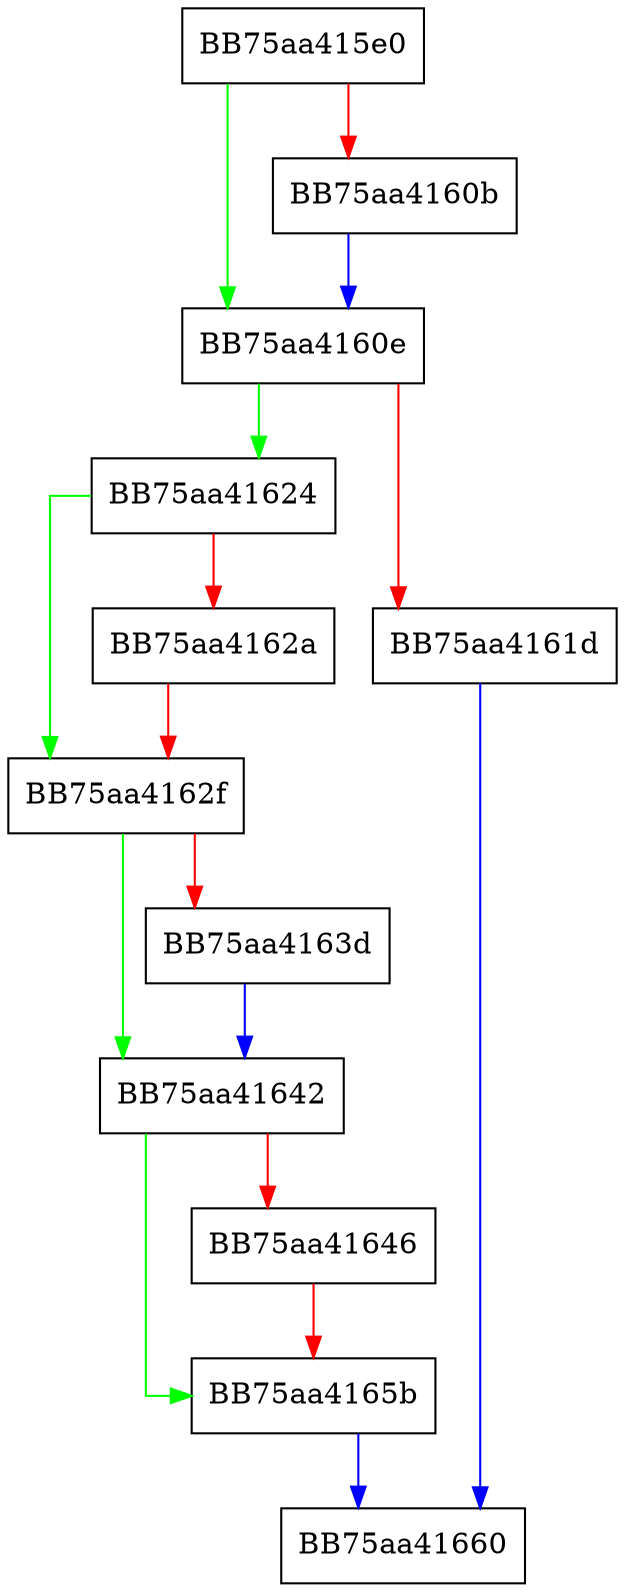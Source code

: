 digraph Write {
  node [shape="box"];
  graph [splines=ortho];
  BB75aa415e0 -> BB75aa4160e [color="green"];
  BB75aa415e0 -> BB75aa4160b [color="red"];
  BB75aa4160b -> BB75aa4160e [color="blue"];
  BB75aa4160e -> BB75aa41624 [color="green"];
  BB75aa4160e -> BB75aa4161d [color="red"];
  BB75aa4161d -> BB75aa41660 [color="blue"];
  BB75aa41624 -> BB75aa4162f [color="green"];
  BB75aa41624 -> BB75aa4162a [color="red"];
  BB75aa4162a -> BB75aa4162f [color="red"];
  BB75aa4162f -> BB75aa41642 [color="green"];
  BB75aa4162f -> BB75aa4163d [color="red"];
  BB75aa4163d -> BB75aa41642 [color="blue"];
  BB75aa41642 -> BB75aa4165b [color="green"];
  BB75aa41642 -> BB75aa41646 [color="red"];
  BB75aa41646 -> BB75aa4165b [color="red"];
  BB75aa4165b -> BB75aa41660 [color="blue"];
}